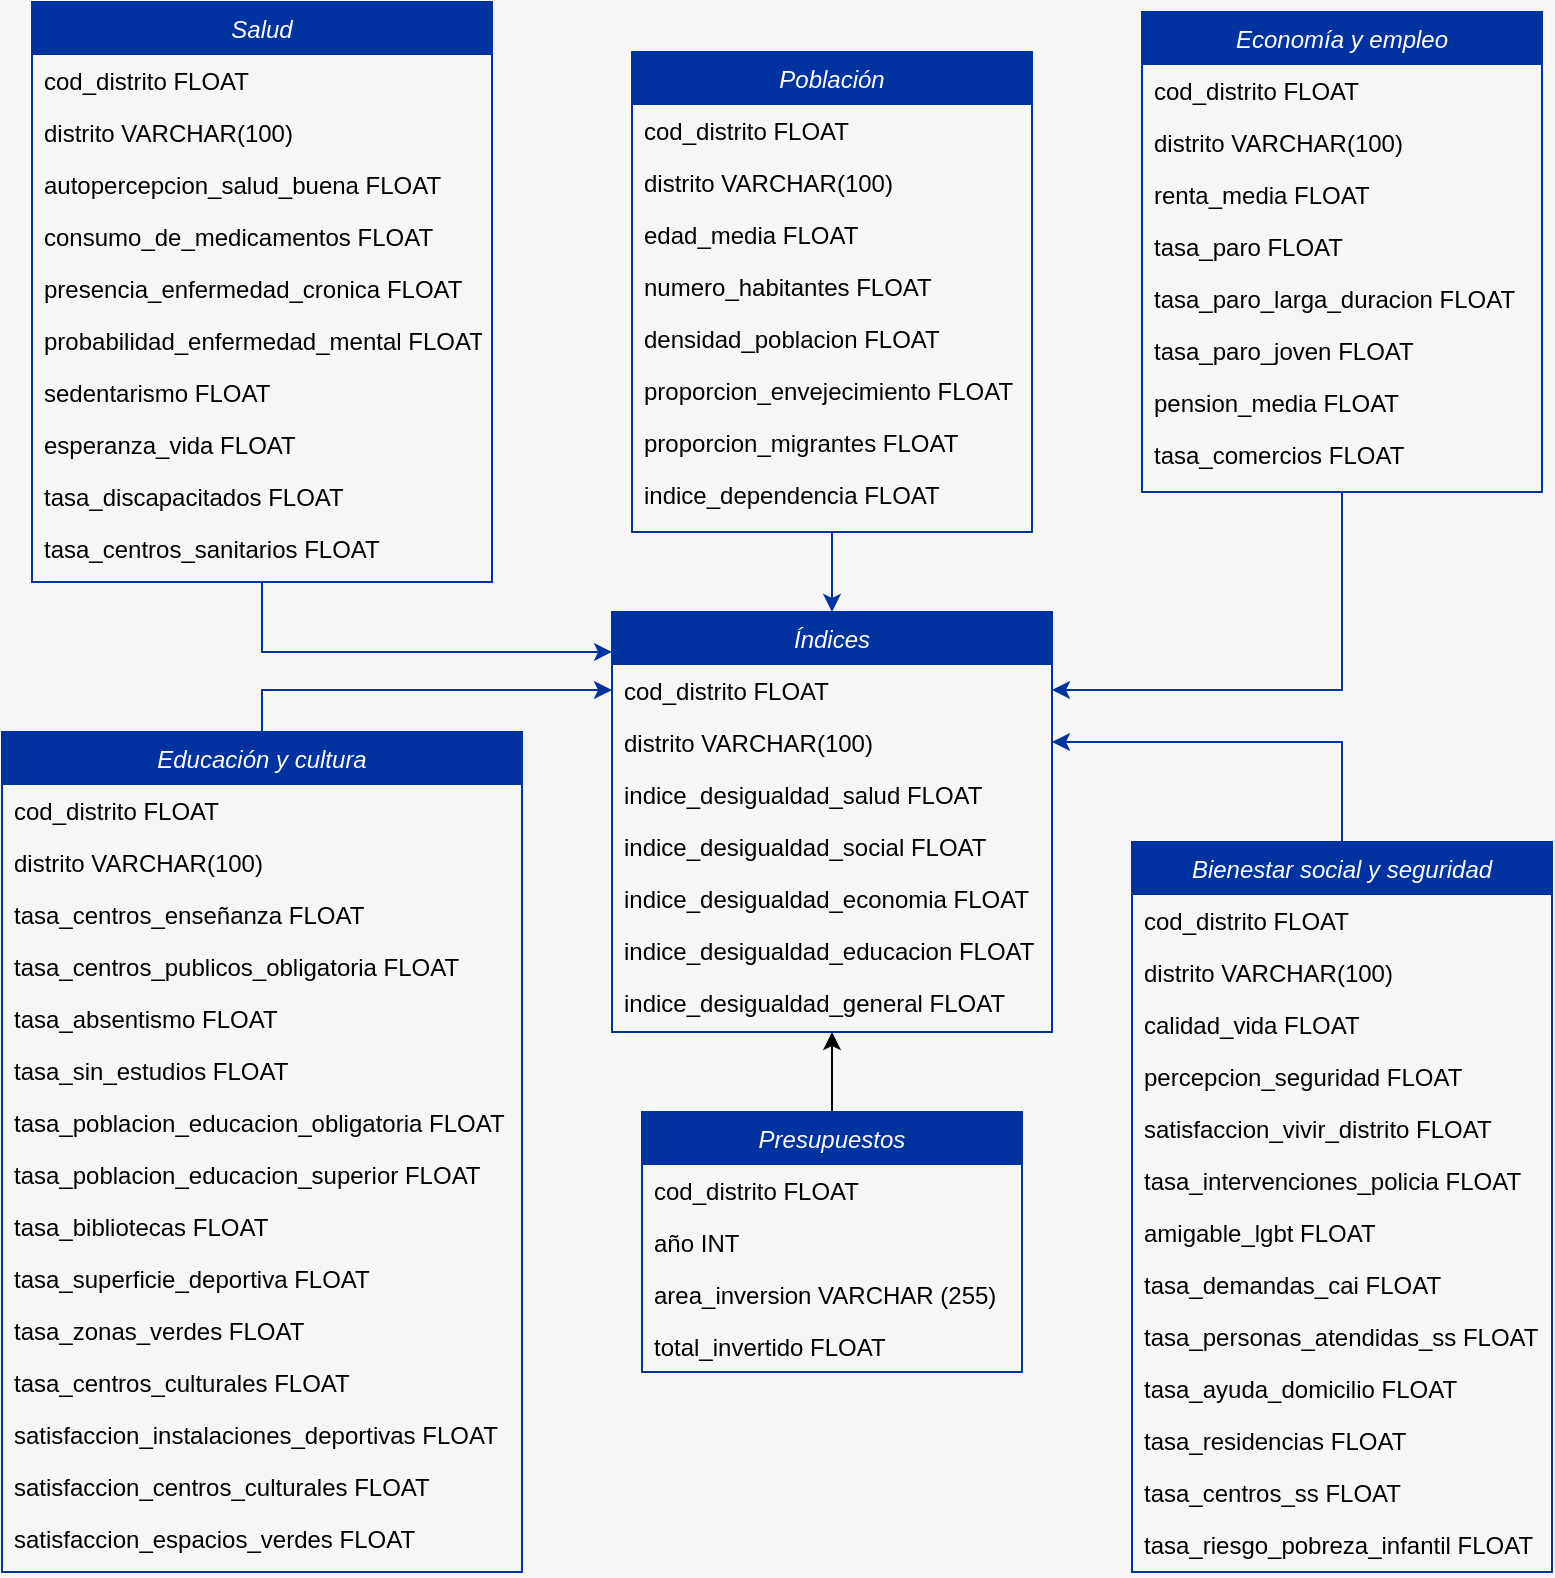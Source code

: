 <mxfile version="24.7.14">
  <diagram id="C5RBs43oDa-KdzZeNtuy" name="Page-1">
    <mxGraphModel dx="1092" dy="522" grid="1" gridSize="10" guides="1" tooltips="1" connect="1" arrows="1" fold="1" page="1" pageScale="1" pageWidth="827" pageHeight="1169" background="#f6f6f6" math="0" shadow="0">
      <root>
        <mxCell id="WIyWlLk6GJQsqaUBKTNV-0" />
        <mxCell id="WIyWlLk6GJQsqaUBKTNV-1" parent="WIyWlLk6GJQsqaUBKTNV-0" />
        <mxCell id="lNdjaawF1SGSV3lVVUTC-55" style="edgeStyle=orthogonalEdgeStyle;rounded=0;orthogonalLoop=1;jettySize=auto;html=1;exitX=0.5;exitY=1;exitDx=0;exitDy=0;entryX=0.5;entryY=0;entryDx=0;entryDy=0;strokeColor=#0033A0;" edge="1" parent="WIyWlLk6GJQsqaUBKTNV-1" source="zkfFHV4jXpPFQw0GAbJ--0" target="lNdjaawF1SGSV3lVVUTC-6">
          <mxGeometry relative="1" as="geometry" />
        </mxCell>
        <mxCell id="zkfFHV4jXpPFQw0GAbJ--0" value="Población" style="swimlane;fontStyle=2;align=center;verticalAlign=top;childLayout=stackLayout;horizontal=1;startSize=26;horizontalStack=0;resizeParent=1;resizeLast=0;collapsible=1;marginBottom=0;rounded=0;shadow=0;strokeWidth=1;fontColor=#ffffff;fillColor=#0033A0;strokeColor=#0033A0;" parent="WIyWlLk6GJQsqaUBKTNV-1" vertex="1">
          <mxGeometry x="340" y="80" width="200" height="240" as="geometry">
            <mxRectangle x="230" y="140" width="160" height="26" as="alternateBounds" />
          </mxGeometry>
        </mxCell>
        <mxCell id="zkfFHV4jXpPFQw0GAbJ--1" value="cod_distrito FLOAT" style="text;align=left;verticalAlign=top;spacingLeft=4;spacingRight=4;overflow=hidden;rotatable=0;points=[[0,0.5],[1,0.5]];portConstraint=eastwest;" parent="zkfFHV4jXpPFQw0GAbJ--0" vertex="1">
          <mxGeometry y="26" width="200" height="26" as="geometry" />
        </mxCell>
        <mxCell id="zkfFHV4jXpPFQw0GAbJ--2" value="distrito VARCHAR(100)" style="text;align=left;verticalAlign=top;spacingLeft=4;spacingRight=4;overflow=hidden;rotatable=0;points=[[0,0.5],[1,0.5]];portConstraint=eastwest;rounded=0;shadow=0;html=0;" parent="zkfFHV4jXpPFQw0GAbJ--0" vertex="1">
          <mxGeometry y="52" width="200" height="26" as="geometry" />
        </mxCell>
        <mxCell id="zkfFHV4jXpPFQw0GAbJ--3" value="edad_media FLOAT" style="text;align=left;verticalAlign=top;spacingLeft=4;spacingRight=4;overflow=hidden;rotatable=0;points=[[0,0.5],[1,0.5]];portConstraint=eastwest;rounded=0;shadow=0;html=0;" parent="zkfFHV4jXpPFQw0GAbJ--0" vertex="1">
          <mxGeometry y="78" width="200" height="26" as="geometry" />
        </mxCell>
        <mxCell id="zkfFHV4jXpPFQw0GAbJ--5" value="numero_habitantes FLOAT" style="text;align=left;verticalAlign=top;spacingLeft=4;spacingRight=4;overflow=hidden;rotatable=0;points=[[0,0.5],[1,0.5]];portConstraint=eastwest;" parent="zkfFHV4jXpPFQw0GAbJ--0" vertex="1">
          <mxGeometry y="104" width="200" height="26" as="geometry" />
        </mxCell>
        <mxCell id="lNdjaawF1SGSV3lVVUTC-1" value="densidad_poblacion FLOAT" style="text;align=left;verticalAlign=top;spacingLeft=4;spacingRight=4;overflow=hidden;rotatable=0;points=[[0,0.5],[1,0.5]];portConstraint=eastwest;" vertex="1" parent="zkfFHV4jXpPFQw0GAbJ--0">
          <mxGeometry y="130" width="200" height="26" as="geometry" />
        </mxCell>
        <mxCell id="lNdjaawF1SGSV3lVVUTC-2" value="proporcion_envejecimiento FLOAT" style="text;align=left;verticalAlign=top;spacingLeft=4;spacingRight=4;overflow=hidden;rotatable=0;points=[[0,0.5],[1,0.5]];portConstraint=eastwest;" vertex="1" parent="zkfFHV4jXpPFQw0GAbJ--0">
          <mxGeometry y="156" width="200" height="26" as="geometry" />
        </mxCell>
        <mxCell id="lNdjaawF1SGSV3lVVUTC-3" value="proporcion_migrantes FLOAT" style="text;align=left;verticalAlign=top;spacingLeft=4;spacingRight=4;overflow=hidden;rotatable=0;points=[[0,0.5],[1,0.5]];portConstraint=eastwest;" vertex="1" parent="zkfFHV4jXpPFQw0GAbJ--0">
          <mxGeometry y="182" width="200" height="26" as="geometry" />
        </mxCell>
        <mxCell id="lNdjaawF1SGSV3lVVUTC-4" value="indice_dependencia FLOAT" style="text;align=left;verticalAlign=top;spacingLeft=4;spacingRight=4;overflow=hidden;rotatable=0;points=[[0,0.5],[1,0.5]];portConstraint=eastwest;" vertex="1" parent="zkfFHV4jXpPFQw0GAbJ--0">
          <mxGeometry y="208" width="200" height="26" as="geometry" />
        </mxCell>
        <mxCell id="lNdjaawF1SGSV3lVVUTC-6" value="Índices" style="swimlane;fontStyle=2;align=center;verticalAlign=top;childLayout=stackLayout;horizontal=1;startSize=26;horizontalStack=0;resizeParent=1;resizeLast=0;collapsible=1;marginBottom=0;rounded=0;shadow=0;strokeWidth=1;fillColor=#0033A0;fontColor=#FFFFFF;strokeColor=#0033A0;" vertex="1" parent="WIyWlLk6GJQsqaUBKTNV-1">
          <mxGeometry x="330" y="360" width="220" height="210" as="geometry">
            <mxRectangle x="230" y="140" width="160" height="26" as="alternateBounds" />
          </mxGeometry>
        </mxCell>
        <mxCell id="lNdjaawF1SGSV3lVVUTC-7" value="cod_distrito FLOAT" style="text;align=left;verticalAlign=top;spacingLeft=4;spacingRight=4;overflow=hidden;rotatable=0;points=[[0,0.5],[1,0.5]];portConstraint=eastwest;" vertex="1" parent="lNdjaawF1SGSV3lVVUTC-6">
          <mxGeometry y="26" width="220" height="26" as="geometry" />
        </mxCell>
        <mxCell id="lNdjaawF1SGSV3lVVUTC-8" value="distrito VARCHAR(100)" style="text;align=left;verticalAlign=top;spacingLeft=4;spacingRight=4;overflow=hidden;rotatable=0;points=[[0,0.5],[1,0.5]];portConstraint=eastwest;rounded=0;shadow=0;html=0;" vertex="1" parent="lNdjaawF1SGSV3lVVUTC-6">
          <mxGeometry y="52" width="220" height="26" as="geometry" />
        </mxCell>
        <mxCell id="lNdjaawF1SGSV3lVVUTC-9" value="indice_desigualdad_salud FLOAT" style="text;align=left;verticalAlign=top;spacingLeft=4;spacingRight=4;overflow=hidden;rotatable=0;points=[[0,0.5],[1,0.5]];portConstraint=eastwest;rounded=0;shadow=0;html=0;" vertex="1" parent="lNdjaawF1SGSV3lVVUTC-6">
          <mxGeometry y="78" width="220" height="26" as="geometry" />
        </mxCell>
        <mxCell id="lNdjaawF1SGSV3lVVUTC-10" value="indice_desigualdad_social FLOAT" style="text;align=left;verticalAlign=top;spacingLeft=4;spacingRight=4;overflow=hidden;rotatable=0;points=[[0,0.5],[1,0.5]];portConstraint=eastwest;" vertex="1" parent="lNdjaawF1SGSV3lVVUTC-6">
          <mxGeometry y="104" width="220" height="26" as="geometry" />
        </mxCell>
        <mxCell id="lNdjaawF1SGSV3lVVUTC-11" value="indice_desigualdad_economia FLOAT" style="text;align=left;verticalAlign=top;spacingLeft=4;spacingRight=4;overflow=hidden;rotatable=0;points=[[0,0.5],[1,0.5]];portConstraint=eastwest;" vertex="1" parent="lNdjaawF1SGSV3lVVUTC-6">
          <mxGeometry y="130" width="220" height="26" as="geometry" />
        </mxCell>
        <mxCell id="lNdjaawF1SGSV3lVVUTC-12" value="indice_desigualdad_educacion FLOAT" style="text;align=left;verticalAlign=top;spacingLeft=4;spacingRight=4;overflow=hidden;rotatable=0;points=[[0,0.5],[1,0.5]];portConstraint=eastwest;" vertex="1" parent="lNdjaawF1SGSV3lVVUTC-6">
          <mxGeometry y="156" width="220" height="26" as="geometry" />
        </mxCell>
        <mxCell id="lNdjaawF1SGSV3lVVUTC-13" value="indice_desigualdad_general FLOAT" style="text;align=left;verticalAlign=top;spacingLeft=4;spacingRight=4;overflow=hidden;rotatable=0;points=[[0,0.5],[1,0.5]];portConstraint=eastwest;" vertex="1" parent="lNdjaawF1SGSV3lVVUTC-6">
          <mxGeometry y="182" width="220" height="26" as="geometry" />
        </mxCell>
        <mxCell id="lNdjaawF1SGSV3lVVUTC-61" style="edgeStyle=orthogonalEdgeStyle;rounded=0;orthogonalLoop=1;jettySize=auto;html=1;exitX=0.5;exitY=0;exitDx=0;exitDy=0;entryX=0.5;entryY=1;entryDx=0;entryDy=0;" edge="1" parent="WIyWlLk6GJQsqaUBKTNV-1" source="lNdjaawF1SGSV3lVVUTC-15" target="lNdjaawF1SGSV3lVVUTC-6">
          <mxGeometry relative="1" as="geometry" />
        </mxCell>
        <mxCell id="lNdjaawF1SGSV3lVVUTC-15" value="Presupuestos" style="swimlane;fontStyle=2;align=center;verticalAlign=top;childLayout=stackLayout;horizontal=1;startSize=26;horizontalStack=0;resizeParent=1;resizeLast=0;collapsible=1;marginBottom=0;rounded=0;shadow=0;strokeWidth=1;fontColor=#ffffff;fillColor=#0033A0;strokeColor=#0033A0;" vertex="1" parent="WIyWlLk6GJQsqaUBKTNV-1">
          <mxGeometry x="345" y="610" width="190" height="130" as="geometry">
            <mxRectangle x="230" y="140" width="160" height="26" as="alternateBounds" />
          </mxGeometry>
        </mxCell>
        <mxCell id="lNdjaawF1SGSV3lVVUTC-16" value="cod_distrito FLOAT" style="text;align=left;verticalAlign=top;spacingLeft=4;spacingRight=4;overflow=hidden;rotatable=0;points=[[0,0.5],[1,0.5]];portConstraint=eastwest;" vertex="1" parent="lNdjaawF1SGSV3lVVUTC-15">
          <mxGeometry y="26" width="190" height="26" as="geometry" />
        </mxCell>
        <mxCell id="lNdjaawF1SGSV3lVVUTC-17" value="año INT" style="text;align=left;verticalAlign=top;spacingLeft=4;spacingRight=4;overflow=hidden;rotatable=0;points=[[0,0.5],[1,0.5]];portConstraint=eastwest;rounded=0;shadow=0;html=0;" vertex="1" parent="lNdjaawF1SGSV3lVVUTC-15">
          <mxGeometry y="52" width="190" height="26" as="geometry" />
        </mxCell>
        <mxCell id="lNdjaawF1SGSV3lVVUTC-18" value="area_inversion VARCHAR (255)" style="text;align=left;verticalAlign=top;spacingLeft=4;spacingRight=4;overflow=hidden;rotatable=0;points=[[0,0.5],[1,0.5]];portConstraint=eastwest;rounded=0;shadow=0;html=0;" vertex="1" parent="lNdjaawF1SGSV3lVVUTC-15">
          <mxGeometry y="78" width="190" height="26" as="geometry" />
        </mxCell>
        <mxCell id="lNdjaawF1SGSV3lVVUTC-19" value="total_invertido FLOAT" style="text;align=left;verticalAlign=top;spacingLeft=4;spacingRight=4;overflow=hidden;rotatable=0;points=[[0,0.5],[1,0.5]];portConstraint=eastwest;" vertex="1" parent="lNdjaawF1SGSV3lVVUTC-15">
          <mxGeometry y="104" width="190" height="26" as="geometry" />
        </mxCell>
        <mxCell id="lNdjaawF1SGSV3lVVUTC-24" value="Salud" style="swimlane;fontStyle=2;align=center;verticalAlign=top;childLayout=stackLayout;horizontal=1;startSize=26;horizontalStack=0;resizeParent=1;resizeLast=0;collapsible=1;marginBottom=0;rounded=0;shadow=0;strokeWidth=1;fillColor=#0033A0;fontColor=#ffffff;strokeColor=#0033A0;" vertex="1" parent="WIyWlLk6GJQsqaUBKTNV-1">
          <mxGeometry x="40" y="55" width="230" height="290" as="geometry">
            <mxRectangle x="230" y="140" width="160" height="26" as="alternateBounds" />
          </mxGeometry>
        </mxCell>
        <mxCell id="lNdjaawF1SGSV3lVVUTC-25" value="cod_distrito FLOAT" style="text;align=left;verticalAlign=top;spacingLeft=4;spacingRight=4;overflow=hidden;rotatable=0;points=[[0,0.5],[1,0.5]];portConstraint=eastwest;" vertex="1" parent="lNdjaawF1SGSV3lVVUTC-24">
          <mxGeometry y="26" width="230" height="26" as="geometry" />
        </mxCell>
        <mxCell id="lNdjaawF1SGSV3lVVUTC-26" value="distrito VARCHAR(100)" style="text;align=left;verticalAlign=top;spacingLeft=4;spacingRight=4;overflow=hidden;rotatable=0;points=[[0,0.5],[1,0.5]];portConstraint=eastwest;rounded=0;shadow=0;html=0;" vertex="1" parent="lNdjaawF1SGSV3lVVUTC-24">
          <mxGeometry y="52" width="230" height="26" as="geometry" />
        </mxCell>
        <mxCell id="lNdjaawF1SGSV3lVVUTC-27" value="autopercepcion_salud_buena FLOAT" style="text;align=left;verticalAlign=top;spacingLeft=4;spacingRight=4;overflow=hidden;rotatable=0;points=[[0,0.5],[1,0.5]];portConstraint=eastwest;rounded=0;shadow=0;html=0;" vertex="1" parent="lNdjaawF1SGSV3lVVUTC-24">
          <mxGeometry y="78" width="230" height="26" as="geometry" />
        </mxCell>
        <mxCell id="lNdjaawF1SGSV3lVVUTC-28" value="consumo_de_medicamentos FLOAT" style="text;align=left;verticalAlign=top;spacingLeft=4;spacingRight=4;overflow=hidden;rotatable=0;points=[[0,0.5],[1,0.5]];portConstraint=eastwest;" vertex="1" parent="lNdjaawF1SGSV3lVVUTC-24">
          <mxGeometry y="104" width="230" height="26" as="geometry" />
        </mxCell>
        <mxCell id="lNdjaawF1SGSV3lVVUTC-29" value="presencia_enfermedad_cronica FLOAT" style="text;align=left;verticalAlign=top;spacingLeft=4;spacingRight=4;overflow=hidden;rotatable=0;points=[[0,0.5],[1,0.5]];portConstraint=eastwest;" vertex="1" parent="lNdjaawF1SGSV3lVVUTC-24">
          <mxGeometry y="130" width="230" height="26" as="geometry" />
        </mxCell>
        <mxCell id="lNdjaawF1SGSV3lVVUTC-30" value="probabilidad_enfermedad_mental FLOAT" style="text;align=left;verticalAlign=top;spacingLeft=4;spacingRight=4;overflow=hidden;rotatable=0;points=[[0,0.5],[1,0.5]];portConstraint=eastwest;" vertex="1" parent="lNdjaawF1SGSV3lVVUTC-24">
          <mxGeometry y="156" width="230" height="26" as="geometry" />
        </mxCell>
        <mxCell id="lNdjaawF1SGSV3lVVUTC-31" value="sedentarismo FLOAT" style="text;align=left;verticalAlign=top;spacingLeft=4;spacingRight=4;overflow=hidden;rotatable=0;points=[[0,0.5],[1,0.5]];portConstraint=eastwest;" vertex="1" parent="lNdjaawF1SGSV3lVVUTC-24">
          <mxGeometry y="182" width="230" height="26" as="geometry" />
        </mxCell>
        <mxCell id="lNdjaawF1SGSV3lVVUTC-35" value="esperanza_vida FLOAT" style="text;align=left;verticalAlign=top;spacingLeft=4;spacingRight=4;overflow=hidden;rotatable=0;points=[[0,0.5],[1,0.5]];portConstraint=eastwest;" vertex="1" parent="lNdjaawF1SGSV3lVVUTC-24">
          <mxGeometry y="208" width="230" height="26" as="geometry" />
        </mxCell>
        <mxCell id="lNdjaawF1SGSV3lVVUTC-36" value="tasa_discapacitados FLOAT" style="text;align=left;verticalAlign=top;spacingLeft=4;spacingRight=4;overflow=hidden;rotatable=0;points=[[0,0.5],[1,0.5]];portConstraint=eastwest;" vertex="1" parent="lNdjaawF1SGSV3lVVUTC-24">
          <mxGeometry y="234" width="230" height="26" as="geometry" />
        </mxCell>
        <mxCell id="lNdjaawF1SGSV3lVVUTC-37" value="tasa_centros_sanitarios FLOAT" style="text;align=left;verticalAlign=top;spacingLeft=4;spacingRight=4;overflow=hidden;rotatable=0;points=[[0,0.5],[1,0.5]];portConstraint=eastwest;" vertex="1" parent="lNdjaawF1SGSV3lVVUTC-24">
          <mxGeometry y="260" width="230" height="26" as="geometry" />
        </mxCell>
        <mxCell id="lNdjaawF1SGSV3lVVUTC-57" style="edgeStyle=orthogonalEdgeStyle;rounded=0;orthogonalLoop=1;jettySize=auto;html=1;exitX=0.5;exitY=0;exitDx=0;exitDy=0;entryX=0;entryY=0.5;entryDx=0;entryDy=0;strokeColor=#0033A0;" edge="1" parent="WIyWlLk6GJQsqaUBKTNV-1" source="lNdjaawF1SGSV3lVVUTC-38" target="lNdjaawF1SGSV3lVVUTC-7">
          <mxGeometry relative="1" as="geometry" />
        </mxCell>
        <mxCell id="lNdjaawF1SGSV3lVVUTC-38" value="Educación y cultura" style="swimlane;fontStyle=2;align=center;verticalAlign=top;childLayout=stackLayout;horizontal=1;startSize=26;horizontalStack=0;resizeParent=1;resizeLast=0;collapsible=1;marginBottom=0;rounded=0;shadow=0;strokeWidth=1;fontColor=#FFFFFF;fillColor=#0033A0;strokeColor=#0033A0;" vertex="1" parent="WIyWlLk6GJQsqaUBKTNV-1">
          <mxGeometry x="25" y="420" width="260" height="420" as="geometry">
            <mxRectangle x="230" y="140" width="160" height="26" as="alternateBounds" />
          </mxGeometry>
        </mxCell>
        <mxCell id="lNdjaawF1SGSV3lVVUTC-39" value="cod_distrito FLOAT" style="text;align=left;verticalAlign=top;spacingLeft=4;spacingRight=4;overflow=hidden;rotatable=0;points=[[0,0.5],[1,0.5]];portConstraint=eastwest;" vertex="1" parent="lNdjaawF1SGSV3lVVUTC-38">
          <mxGeometry y="26" width="260" height="26" as="geometry" />
        </mxCell>
        <mxCell id="lNdjaawF1SGSV3lVVUTC-40" value="distrito VARCHAR(100)" style="text;align=left;verticalAlign=top;spacingLeft=4;spacingRight=4;overflow=hidden;rotatable=0;points=[[0,0.5],[1,0.5]];portConstraint=eastwest;rounded=0;shadow=0;html=0;" vertex="1" parent="lNdjaawF1SGSV3lVVUTC-38">
          <mxGeometry y="52" width="260" height="26" as="geometry" />
        </mxCell>
        <mxCell id="lNdjaawF1SGSV3lVVUTC-41" value="tasa_centros_enseñanza FLOAT" style="text;align=left;verticalAlign=top;spacingLeft=4;spacingRight=4;overflow=hidden;rotatable=0;points=[[0,0.5],[1,0.5]];portConstraint=eastwest;rounded=0;shadow=0;html=0;" vertex="1" parent="lNdjaawF1SGSV3lVVUTC-38">
          <mxGeometry y="78" width="260" height="26" as="geometry" />
        </mxCell>
        <mxCell id="lNdjaawF1SGSV3lVVUTC-42" value="tasa_centros_publicos_obligatoria FLOAT" style="text;align=left;verticalAlign=top;spacingLeft=4;spacingRight=4;overflow=hidden;rotatable=0;points=[[0,0.5],[1,0.5]];portConstraint=eastwest;" vertex="1" parent="lNdjaawF1SGSV3lVVUTC-38">
          <mxGeometry y="104" width="260" height="26" as="geometry" />
        </mxCell>
        <mxCell id="lNdjaawF1SGSV3lVVUTC-43" value="tasa_absentismo FLOAT" style="text;align=left;verticalAlign=top;spacingLeft=4;spacingRight=4;overflow=hidden;rotatable=0;points=[[0,0.5],[1,0.5]];portConstraint=eastwest;" vertex="1" parent="lNdjaawF1SGSV3lVVUTC-38">
          <mxGeometry y="130" width="260" height="26" as="geometry" />
        </mxCell>
        <mxCell id="lNdjaawF1SGSV3lVVUTC-44" value="tasa_sin_estudios FLOAT" style="text;align=left;verticalAlign=top;spacingLeft=4;spacingRight=4;overflow=hidden;rotatable=0;points=[[0,0.5],[1,0.5]];portConstraint=eastwest;" vertex="1" parent="lNdjaawF1SGSV3lVVUTC-38">
          <mxGeometry y="156" width="260" height="26" as="geometry" />
        </mxCell>
        <mxCell id="lNdjaawF1SGSV3lVVUTC-45" value="tasa_poblacion_educacion_obligatoria FLOAT" style="text;align=left;verticalAlign=top;spacingLeft=4;spacingRight=4;overflow=hidden;rotatable=0;points=[[0,0.5],[1,0.5]];portConstraint=eastwest;" vertex="1" parent="lNdjaawF1SGSV3lVVUTC-38">
          <mxGeometry y="182" width="260" height="26" as="geometry" />
        </mxCell>
        <mxCell id="lNdjaawF1SGSV3lVVUTC-46" value="tasa_poblacion_educacion_superior FLOAT" style="text;align=left;verticalAlign=top;spacingLeft=4;spacingRight=4;overflow=hidden;rotatable=0;points=[[0,0.5],[1,0.5]];portConstraint=eastwest;" vertex="1" parent="lNdjaawF1SGSV3lVVUTC-38">
          <mxGeometry y="208" width="260" height="26" as="geometry" />
        </mxCell>
        <mxCell id="lNdjaawF1SGSV3lVVUTC-47" value="tasa_bibliotecas FLOAT" style="text;align=left;verticalAlign=top;spacingLeft=4;spacingRight=4;overflow=hidden;rotatable=0;points=[[0,0.5],[1,0.5]];portConstraint=eastwest;" vertex="1" parent="lNdjaawF1SGSV3lVVUTC-38">
          <mxGeometry y="234" width="260" height="26" as="geometry" />
        </mxCell>
        <mxCell id="lNdjaawF1SGSV3lVVUTC-48" value="tasa_superficie_deportiva FLOAT" style="text;align=left;verticalAlign=top;spacingLeft=4;spacingRight=4;overflow=hidden;rotatable=0;points=[[0,0.5],[1,0.5]];portConstraint=eastwest;" vertex="1" parent="lNdjaawF1SGSV3lVVUTC-38">
          <mxGeometry y="260" width="260" height="26" as="geometry" />
        </mxCell>
        <mxCell id="lNdjaawF1SGSV3lVVUTC-49" value="tasa_zonas_verdes FLOAT" style="text;align=left;verticalAlign=top;spacingLeft=4;spacingRight=4;overflow=hidden;rotatable=0;points=[[0,0.5],[1,0.5]];portConstraint=eastwest;" vertex="1" parent="lNdjaawF1SGSV3lVVUTC-38">
          <mxGeometry y="286" width="260" height="26" as="geometry" />
        </mxCell>
        <mxCell id="lNdjaawF1SGSV3lVVUTC-50" value="tasa_centros_culturales FLOAT" style="text;align=left;verticalAlign=top;spacingLeft=4;spacingRight=4;overflow=hidden;rotatable=0;points=[[0,0.5],[1,0.5]];portConstraint=eastwest;" vertex="1" parent="lNdjaawF1SGSV3lVVUTC-38">
          <mxGeometry y="312" width="260" height="26" as="geometry" />
        </mxCell>
        <mxCell id="lNdjaawF1SGSV3lVVUTC-51" value="satisfaccion_instalaciones_deportivas FLOAT" style="text;align=left;verticalAlign=top;spacingLeft=4;spacingRight=4;overflow=hidden;rotatable=0;points=[[0,0.5],[1,0.5]];portConstraint=eastwest;" vertex="1" parent="lNdjaawF1SGSV3lVVUTC-38">
          <mxGeometry y="338" width="260" height="26" as="geometry" />
        </mxCell>
        <mxCell id="lNdjaawF1SGSV3lVVUTC-52" value="satisfaccion_centros_culturales FLOAT" style="text;align=left;verticalAlign=top;spacingLeft=4;spacingRight=4;overflow=hidden;rotatable=0;points=[[0,0.5],[1,0.5]];portConstraint=eastwest;" vertex="1" parent="lNdjaawF1SGSV3lVVUTC-38">
          <mxGeometry y="364" width="260" height="26" as="geometry" />
        </mxCell>
        <mxCell id="lNdjaawF1SGSV3lVVUTC-53" value="satisfaccion_espacios_verdes FLOAT" style="text;align=left;verticalAlign=top;spacingLeft=4;spacingRight=4;overflow=hidden;rotatable=0;points=[[0,0.5],[1,0.5]];portConstraint=eastwest;" vertex="1" parent="lNdjaawF1SGSV3lVVUTC-38">
          <mxGeometry y="390" width="260" height="26" as="geometry" />
        </mxCell>
        <mxCell id="lNdjaawF1SGSV3lVVUTC-60" style="edgeStyle=orthogonalEdgeStyle;rounded=0;orthogonalLoop=1;jettySize=auto;html=1;exitX=0.5;exitY=1;exitDx=0;exitDy=0;entryX=0;entryY=0.095;entryDx=0;entryDy=0;entryPerimeter=0;strokeColor=#0033A0;" edge="1" parent="WIyWlLk6GJQsqaUBKTNV-1" source="lNdjaawF1SGSV3lVVUTC-24" target="lNdjaawF1SGSV3lVVUTC-6">
          <mxGeometry relative="1" as="geometry" />
        </mxCell>
        <mxCell id="lNdjaawF1SGSV3lVVUTC-88" style="edgeStyle=orthogonalEdgeStyle;rounded=0;orthogonalLoop=1;jettySize=auto;html=1;exitX=0.5;exitY=0;exitDx=0;exitDy=0;entryX=1;entryY=0.5;entryDx=0;entryDy=0;strokeColor=#0033A0;" edge="1" parent="WIyWlLk6GJQsqaUBKTNV-1" source="lNdjaawF1SGSV3lVVUTC-62" target="lNdjaawF1SGSV3lVVUTC-8">
          <mxGeometry relative="1" as="geometry" />
        </mxCell>
        <mxCell id="lNdjaawF1SGSV3lVVUTC-62" value="Bienestar social y seguridad" style="swimlane;fontStyle=2;align=center;verticalAlign=top;childLayout=stackLayout;horizontal=1;startSize=26;horizontalStack=0;resizeParent=1;resizeLast=0;collapsible=1;marginBottom=0;rounded=0;shadow=0;strokeWidth=1;fillColor=#0033A0;fontColor=#ffffff;strokeColor=#0033A0;" vertex="1" parent="WIyWlLk6GJQsqaUBKTNV-1">
          <mxGeometry x="590" y="475" width="210" height="365" as="geometry">
            <mxRectangle x="230" y="140" width="160" height="26" as="alternateBounds" />
          </mxGeometry>
        </mxCell>
        <mxCell id="lNdjaawF1SGSV3lVVUTC-63" value="cod_distrito FLOAT" style="text;align=left;verticalAlign=top;spacingLeft=4;spacingRight=4;overflow=hidden;rotatable=0;points=[[0,0.5],[1,0.5]];portConstraint=eastwest;" vertex="1" parent="lNdjaawF1SGSV3lVVUTC-62">
          <mxGeometry y="26" width="210" height="26" as="geometry" />
        </mxCell>
        <mxCell id="lNdjaawF1SGSV3lVVUTC-64" value="distrito VARCHAR(100)" style="text;align=left;verticalAlign=top;spacingLeft=4;spacingRight=4;overflow=hidden;rotatable=0;points=[[0,0.5],[1,0.5]];portConstraint=eastwest;rounded=0;shadow=0;html=0;" vertex="1" parent="lNdjaawF1SGSV3lVVUTC-62">
          <mxGeometry y="52" width="210" height="26" as="geometry" />
        </mxCell>
        <mxCell id="lNdjaawF1SGSV3lVVUTC-65" value="calidad_vida FLOAT" style="text;align=left;verticalAlign=top;spacingLeft=4;spacingRight=4;overflow=hidden;rotatable=0;points=[[0,0.5],[1,0.5]];portConstraint=eastwest;rounded=0;shadow=0;html=0;" vertex="1" parent="lNdjaawF1SGSV3lVVUTC-62">
          <mxGeometry y="78" width="210" height="26" as="geometry" />
        </mxCell>
        <mxCell id="lNdjaawF1SGSV3lVVUTC-66" value="percepcion_seguridad FLOAT" style="text;align=left;verticalAlign=top;spacingLeft=4;spacingRight=4;overflow=hidden;rotatable=0;points=[[0,0.5],[1,0.5]];portConstraint=eastwest;" vertex="1" parent="lNdjaawF1SGSV3lVVUTC-62">
          <mxGeometry y="104" width="210" height="26" as="geometry" />
        </mxCell>
        <mxCell id="lNdjaawF1SGSV3lVVUTC-67" value="satisfaccion_vivir_distrito FLOAT" style="text;align=left;verticalAlign=top;spacingLeft=4;spacingRight=4;overflow=hidden;rotatable=0;points=[[0,0.5],[1,0.5]];portConstraint=eastwest;" vertex="1" parent="lNdjaawF1SGSV3lVVUTC-62">
          <mxGeometry y="130" width="210" height="26" as="geometry" />
        </mxCell>
        <mxCell id="lNdjaawF1SGSV3lVVUTC-68" value="tasa_intervenciones_policia FLOAT" style="text;align=left;verticalAlign=top;spacingLeft=4;spacingRight=4;overflow=hidden;rotatable=0;points=[[0,0.5],[1,0.5]];portConstraint=eastwest;" vertex="1" parent="lNdjaawF1SGSV3lVVUTC-62">
          <mxGeometry y="156" width="210" height="26" as="geometry" />
        </mxCell>
        <mxCell id="lNdjaawF1SGSV3lVVUTC-69" value="amigable_lgbt FLOAT" style="text;align=left;verticalAlign=top;spacingLeft=4;spacingRight=4;overflow=hidden;rotatable=0;points=[[0,0.5],[1,0.5]];portConstraint=eastwest;" vertex="1" parent="lNdjaawF1SGSV3lVVUTC-62">
          <mxGeometry y="182" width="210" height="26" as="geometry" />
        </mxCell>
        <mxCell id="lNdjaawF1SGSV3lVVUTC-70" value="tasa_demandas_cai FLOAT" style="text;align=left;verticalAlign=top;spacingLeft=4;spacingRight=4;overflow=hidden;rotatable=0;points=[[0,0.5],[1,0.5]];portConstraint=eastwest;" vertex="1" parent="lNdjaawF1SGSV3lVVUTC-62">
          <mxGeometry y="208" width="210" height="26" as="geometry" />
        </mxCell>
        <mxCell id="lNdjaawF1SGSV3lVVUTC-71" value="tasa_personas_atendidas_ss FLOAT" style="text;align=left;verticalAlign=top;spacingLeft=4;spacingRight=4;overflow=hidden;rotatable=0;points=[[0,0.5],[1,0.5]];portConstraint=eastwest;" vertex="1" parent="lNdjaawF1SGSV3lVVUTC-62">
          <mxGeometry y="234" width="210" height="26" as="geometry" />
        </mxCell>
        <mxCell id="lNdjaawF1SGSV3lVVUTC-72" value="tasa_ayuda_domicilio FLOAT" style="text;align=left;verticalAlign=top;spacingLeft=4;spacingRight=4;overflow=hidden;rotatable=0;points=[[0,0.5],[1,0.5]];portConstraint=eastwest;" vertex="1" parent="lNdjaawF1SGSV3lVVUTC-62">
          <mxGeometry y="260" width="210" height="26" as="geometry" />
        </mxCell>
        <mxCell id="lNdjaawF1SGSV3lVVUTC-73" value="tasa_residencias FLOAT" style="text;align=left;verticalAlign=top;spacingLeft=4;spacingRight=4;overflow=hidden;rotatable=0;points=[[0,0.5],[1,0.5]];portConstraint=eastwest;" vertex="1" parent="lNdjaawF1SGSV3lVVUTC-62">
          <mxGeometry y="286" width="210" height="26" as="geometry" />
        </mxCell>
        <mxCell id="lNdjaawF1SGSV3lVVUTC-74" value="tasa_centros_ss FLOAT" style="text;align=left;verticalAlign=top;spacingLeft=4;spacingRight=4;overflow=hidden;rotatable=0;points=[[0,0.5],[1,0.5]];portConstraint=eastwest;" vertex="1" parent="lNdjaawF1SGSV3lVVUTC-62">
          <mxGeometry y="312" width="210" height="26" as="geometry" />
        </mxCell>
        <mxCell id="lNdjaawF1SGSV3lVVUTC-75" value="tasa_riesgo_pobreza_infantil FLOAT" style="text;align=left;verticalAlign=top;spacingLeft=4;spacingRight=4;overflow=hidden;rotatable=0;points=[[0,0.5],[1,0.5]];portConstraint=eastwest;" vertex="1" parent="lNdjaawF1SGSV3lVVUTC-62">
          <mxGeometry y="338" width="210" height="26" as="geometry" />
        </mxCell>
        <mxCell id="lNdjaawF1SGSV3lVVUTC-87" style="edgeStyle=orthogonalEdgeStyle;rounded=0;orthogonalLoop=1;jettySize=auto;html=1;entryX=1;entryY=0.5;entryDx=0;entryDy=0;strokeColor=#0033A0;" edge="1" parent="WIyWlLk6GJQsqaUBKTNV-1" source="lNdjaawF1SGSV3lVVUTC-77" target="lNdjaawF1SGSV3lVVUTC-7">
          <mxGeometry relative="1" as="geometry" />
        </mxCell>
        <mxCell id="lNdjaawF1SGSV3lVVUTC-77" value="Economía y empleo" style="swimlane;fontStyle=2;align=center;verticalAlign=top;childLayout=stackLayout;horizontal=1;startSize=26;horizontalStack=0;resizeParent=1;resizeLast=0;collapsible=1;marginBottom=0;rounded=0;shadow=0;strokeWidth=1;fillColor=#0033A0;swimlaneFillColor=none;gradientColor=none;fontColor=#ffffff;strokeColor=#0033A0;" vertex="1" parent="WIyWlLk6GJQsqaUBKTNV-1">
          <mxGeometry x="595" y="60" width="200" height="240" as="geometry">
            <mxRectangle x="230" y="140" width="160" height="26" as="alternateBounds" />
          </mxGeometry>
        </mxCell>
        <mxCell id="lNdjaawF1SGSV3lVVUTC-78" value="cod_distrito FLOAT" style="text;align=left;verticalAlign=top;spacingLeft=4;spacingRight=4;overflow=hidden;rotatable=0;points=[[0,0.5],[1,0.5]];portConstraint=eastwest;" vertex="1" parent="lNdjaawF1SGSV3lVVUTC-77">
          <mxGeometry y="26" width="200" height="26" as="geometry" />
        </mxCell>
        <mxCell id="lNdjaawF1SGSV3lVVUTC-79" value="distrito VARCHAR(100)" style="text;align=left;verticalAlign=top;spacingLeft=4;spacingRight=4;overflow=hidden;rotatable=0;points=[[0,0.5],[1,0.5]];portConstraint=eastwest;rounded=0;shadow=0;html=0;" vertex="1" parent="lNdjaawF1SGSV3lVVUTC-77">
          <mxGeometry y="52" width="200" height="26" as="geometry" />
        </mxCell>
        <mxCell id="lNdjaawF1SGSV3lVVUTC-80" value="renta_media FLOAT" style="text;align=left;verticalAlign=top;spacingLeft=4;spacingRight=4;overflow=hidden;rotatable=0;points=[[0,0.5],[1,0.5]];portConstraint=eastwest;rounded=0;shadow=0;html=0;" vertex="1" parent="lNdjaawF1SGSV3lVVUTC-77">
          <mxGeometry y="78" width="200" height="26" as="geometry" />
        </mxCell>
        <mxCell id="lNdjaawF1SGSV3lVVUTC-81" value="tasa_paro FLOAT" style="text;align=left;verticalAlign=top;spacingLeft=4;spacingRight=4;overflow=hidden;rotatable=0;points=[[0,0.5],[1,0.5]];portConstraint=eastwest;" vertex="1" parent="lNdjaawF1SGSV3lVVUTC-77">
          <mxGeometry y="104" width="200" height="26" as="geometry" />
        </mxCell>
        <mxCell id="lNdjaawF1SGSV3lVVUTC-82" value="tasa_paro_larga_duracion FLOAT" style="text;align=left;verticalAlign=top;spacingLeft=4;spacingRight=4;overflow=hidden;rotatable=0;points=[[0,0.5],[1,0.5]];portConstraint=eastwest;" vertex="1" parent="lNdjaawF1SGSV3lVVUTC-77">
          <mxGeometry y="130" width="200" height="26" as="geometry" />
        </mxCell>
        <mxCell id="lNdjaawF1SGSV3lVVUTC-83" value="tasa_paro_joven FLOAT" style="text;align=left;verticalAlign=top;spacingLeft=4;spacingRight=4;overflow=hidden;rotatable=0;points=[[0,0.5],[1,0.5]];portConstraint=eastwest;" vertex="1" parent="lNdjaawF1SGSV3lVVUTC-77">
          <mxGeometry y="156" width="200" height="26" as="geometry" />
        </mxCell>
        <mxCell id="lNdjaawF1SGSV3lVVUTC-84" value="pension_media FLOAT" style="text;align=left;verticalAlign=top;spacingLeft=4;spacingRight=4;overflow=hidden;rotatable=0;points=[[0,0.5],[1,0.5]];portConstraint=eastwest;" vertex="1" parent="lNdjaawF1SGSV3lVVUTC-77">
          <mxGeometry y="182" width="200" height="26" as="geometry" />
        </mxCell>
        <mxCell id="lNdjaawF1SGSV3lVVUTC-85" value="tasa_comercios FLOAT" style="text;align=left;verticalAlign=top;spacingLeft=4;spacingRight=4;overflow=hidden;rotatable=0;points=[[0,0.5],[1,0.5]];portConstraint=eastwest;" vertex="1" parent="lNdjaawF1SGSV3lVVUTC-77">
          <mxGeometry y="208" width="200" height="26" as="geometry" />
        </mxCell>
      </root>
    </mxGraphModel>
  </diagram>
</mxfile>
